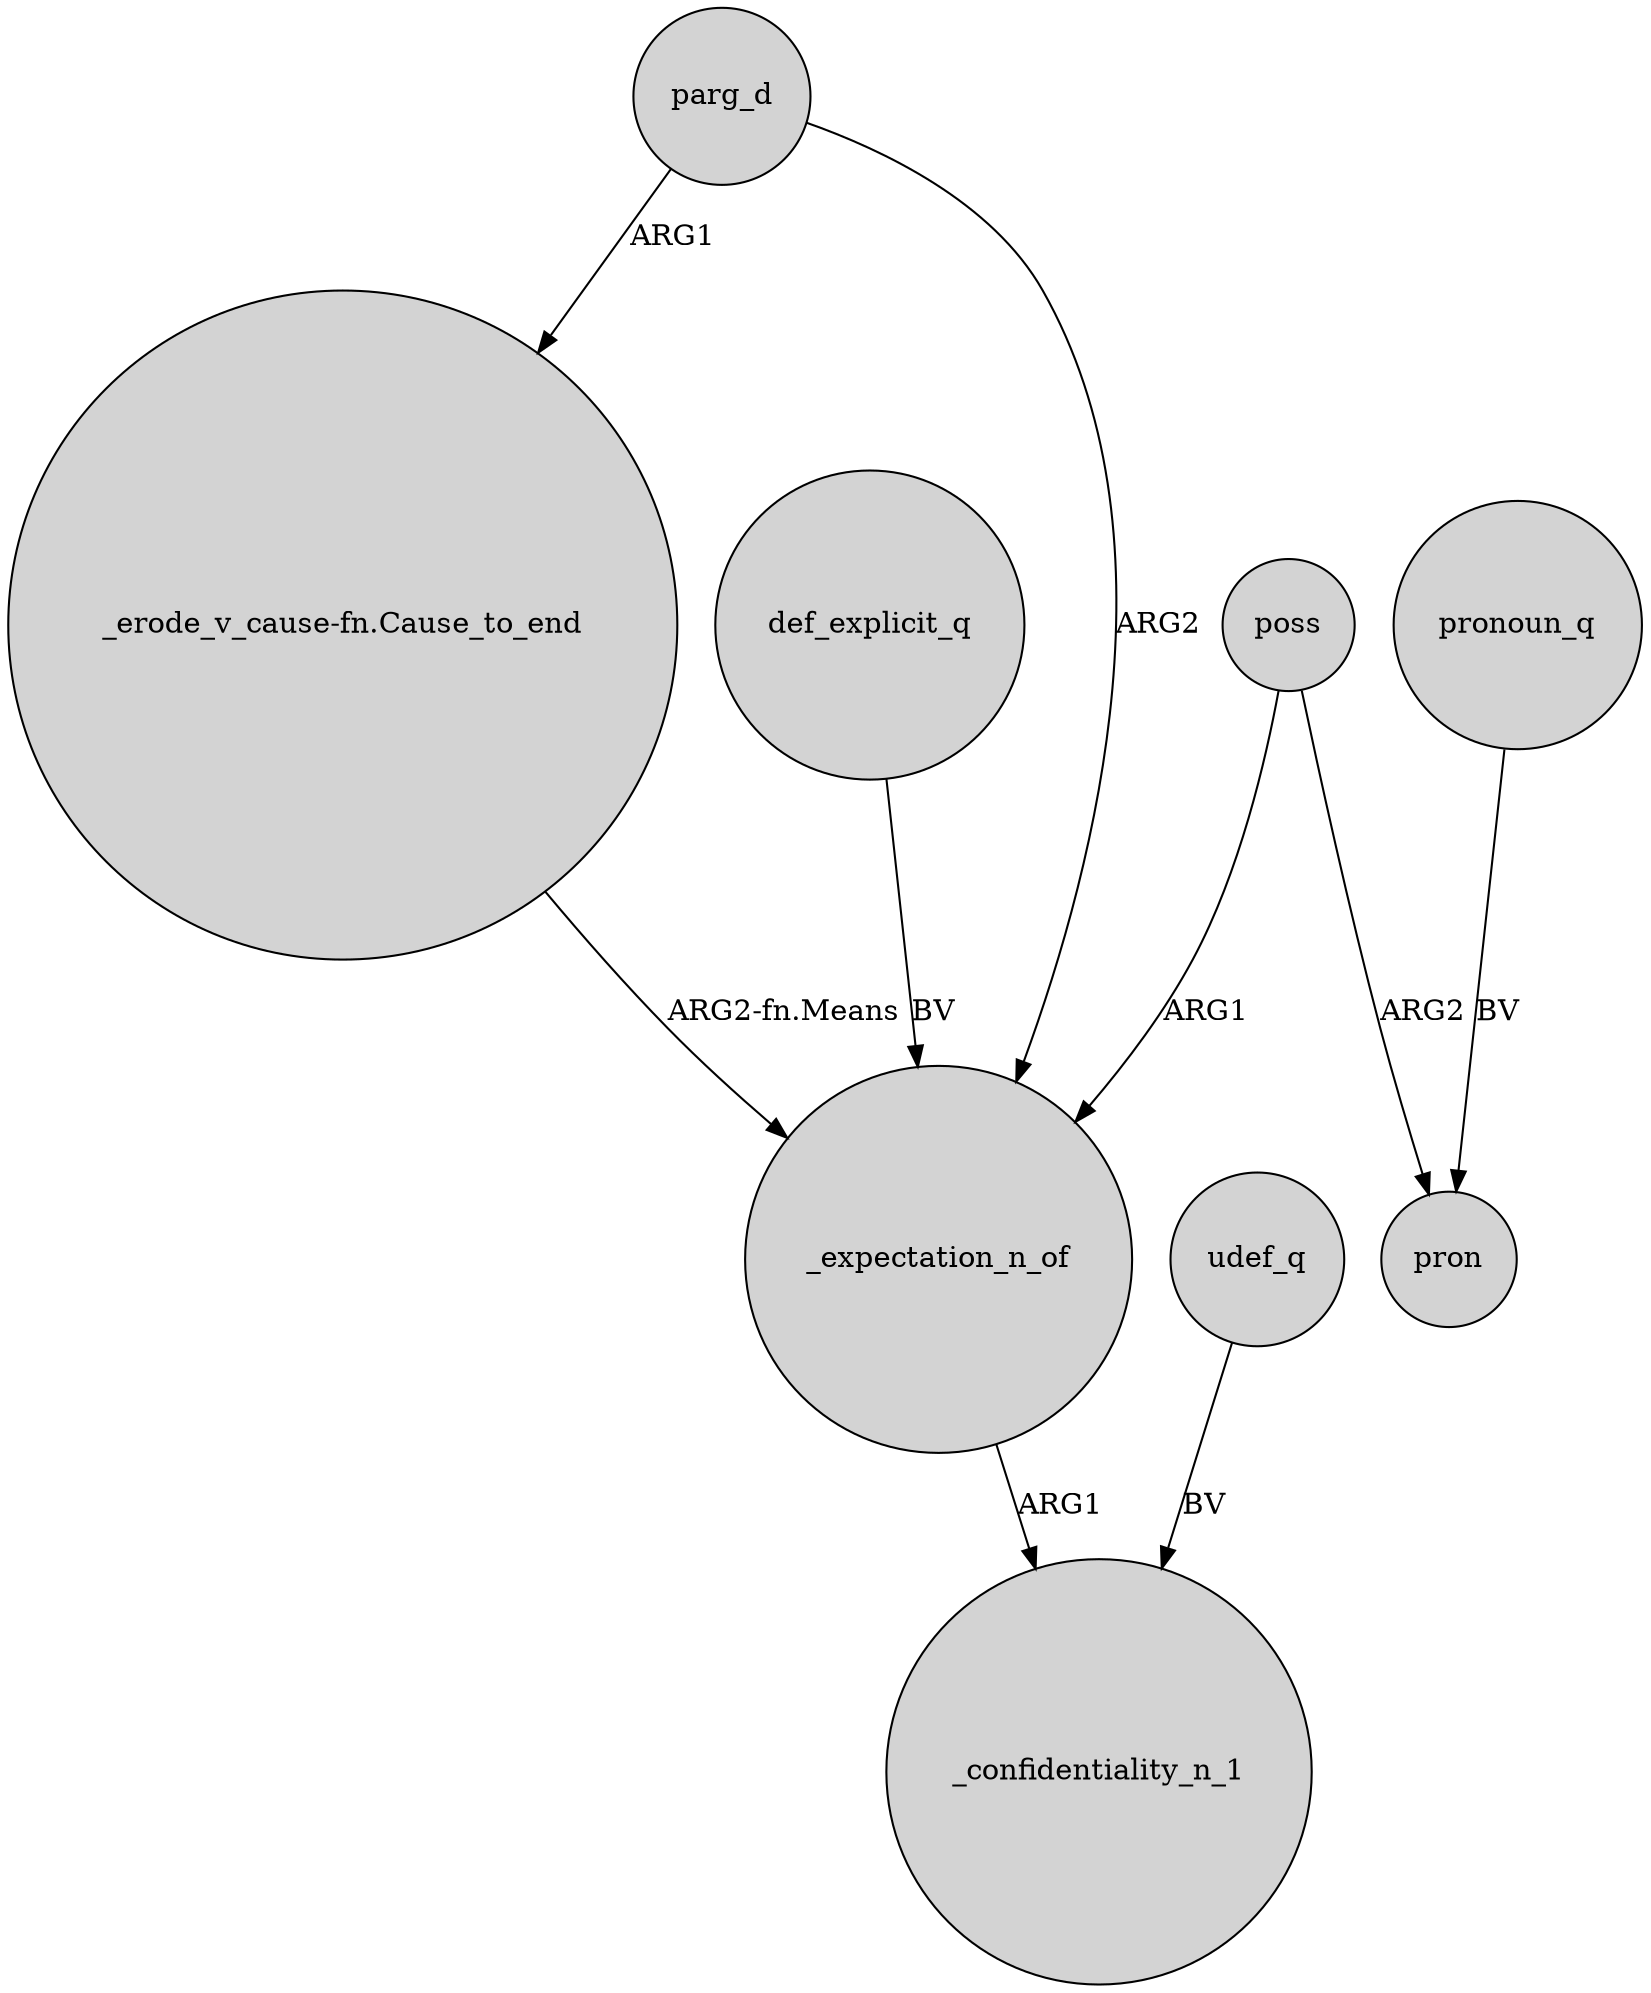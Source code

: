 digraph {
	node [shape=circle style=filled]
	"_erode_v_cause-fn.Cause_to_end" -> _expectation_n_of [label="ARG2-fn.Means"]
	parg_d -> _expectation_n_of [label=ARG2]
	_expectation_n_of -> _confidentiality_n_1 [label=ARG1]
	poss -> _expectation_n_of [label=ARG1]
	parg_d -> "_erode_v_cause-fn.Cause_to_end" [label=ARG1]
	udef_q -> _confidentiality_n_1 [label=BV]
	def_explicit_q -> _expectation_n_of [label=BV]
	pronoun_q -> pron [label=BV]
	poss -> pron [label=ARG2]
}
